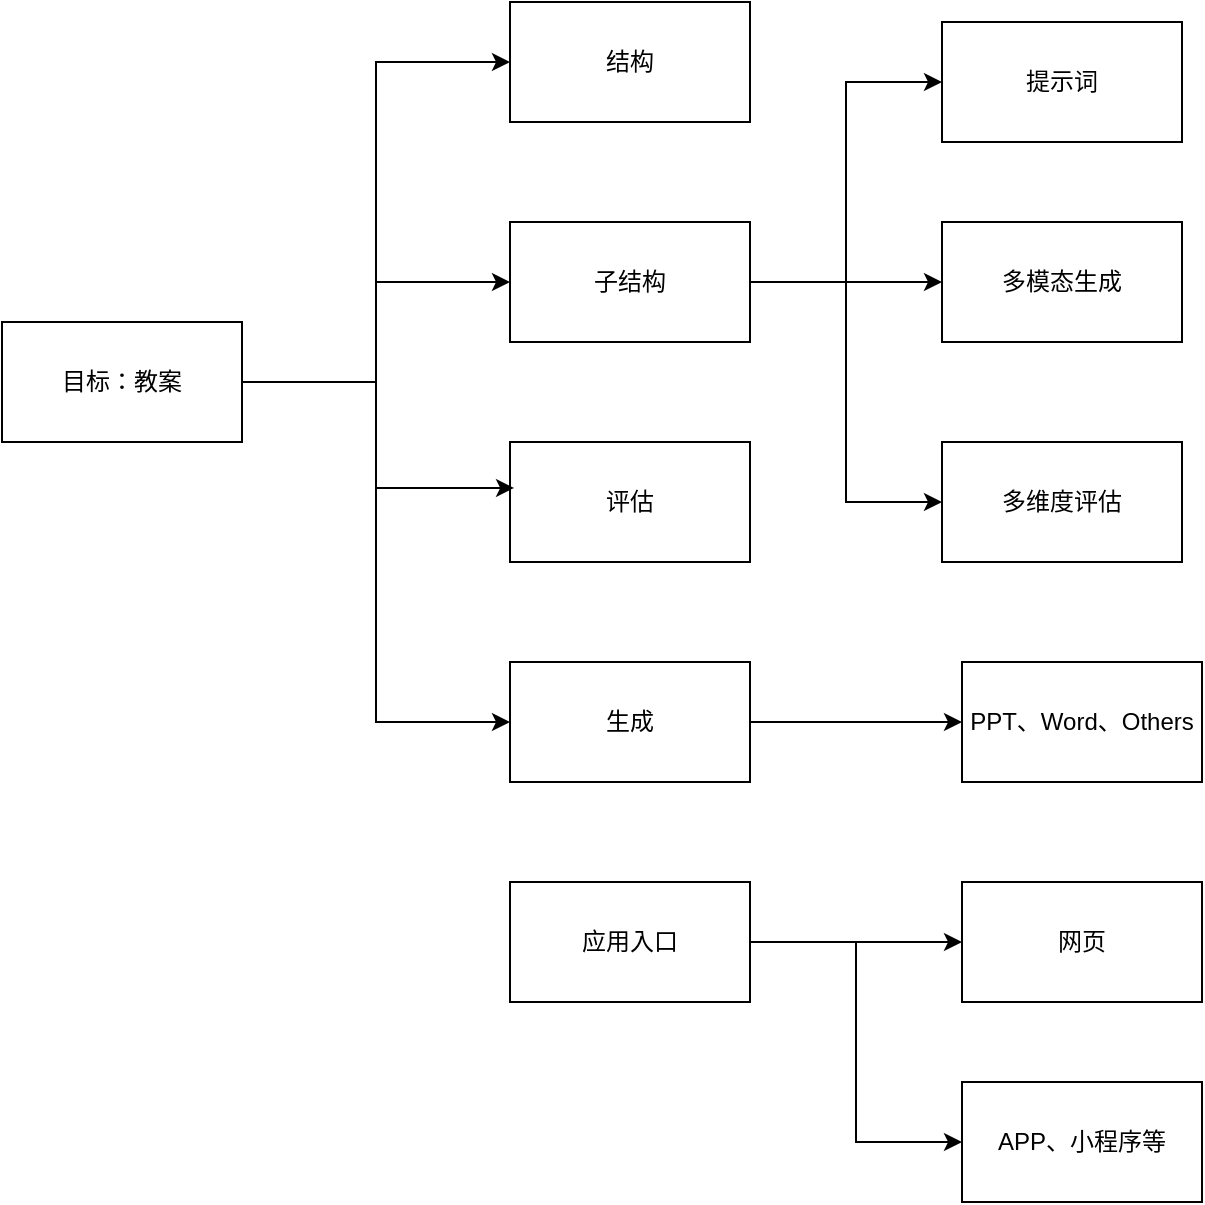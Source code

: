 <mxfile version="26.0.11">
  <diagram name="Page-1" id="FRgtKvkJQuMC_IcCLfbV">
    <mxGraphModel dx="1072" dy="608" grid="1" gridSize="10" guides="1" tooltips="1" connect="1" arrows="1" fold="1" page="1" pageScale="1" pageWidth="827" pageHeight="1169" math="0" shadow="0">
      <root>
        <mxCell id="0" />
        <mxCell id="1" parent="0" />
        <mxCell id="QSQJtoIdxtViV7Ph-10w-16" style="edgeStyle=orthogonalEdgeStyle;rounded=0;orthogonalLoop=1;jettySize=auto;html=1;entryX=0;entryY=0.5;entryDx=0;entryDy=0;" edge="1" parent="1" source="QSQJtoIdxtViV7Ph-10w-1" target="QSQJtoIdxtViV7Ph-10w-2">
          <mxGeometry relative="1" as="geometry" />
        </mxCell>
        <mxCell id="QSQJtoIdxtViV7Ph-10w-17" style="edgeStyle=orthogonalEdgeStyle;rounded=0;orthogonalLoop=1;jettySize=auto;html=1;entryX=0;entryY=0.5;entryDx=0;entryDy=0;" edge="1" parent="1" source="QSQJtoIdxtViV7Ph-10w-1" target="QSQJtoIdxtViV7Ph-10w-3">
          <mxGeometry relative="1" as="geometry" />
        </mxCell>
        <mxCell id="QSQJtoIdxtViV7Ph-10w-19" style="edgeStyle=orthogonalEdgeStyle;rounded=0;orthogonalLoop=1;jettySize=auto;html=1;entryX=0;entryY=0.5;entryDx=0;entryDy=0;" edge="1" parent="1" source="QSQJtoIdxtViV7Ph-10w-1" target="QSQJtoIdxtViV7Ph-10w-6">
          <mxGeometry relative="1" as="geometry" />
        </mxCell>
        <mxCell id="QSQJtoIdxtViV7Ph-10w-1" value="目标：教案" style="rounded=0;whiteSpace=wrap;html=1;" vertex="1" parent="1">
          <mxGeometry x="40" y="220" width="120" height="60" as="geometry" />
        </mxCell>
        <mxCell id="QSQJtoIdxtViV7Ph-10w-2" value="结构" style="rounded=0;whiteSpace=wrap;html=1;" vertex="1" parent="1">
          <mxGeometry x="294" y="60" width="120" height="60" as="geometry" />
        </mxCell>
        <mxCell id="QSQJtoIdxtViV7Ph-10w-12" style="edgeStyle=orthogonalEdgeStyle;rounded=0;orthogonalLoop=1;jettySize=auto;html=1;entryX=0;entryY=0.5;entryDx=0;entryDy=0;" edge="1" parent="1" source="QSQJtoIdxtViV7Ph-10w-3" target="QSQJtoIdxtViV7Ph-10w-4">
          <mxGeometry relative="1" as="geometry" />
        </mxCell>
        <mxCell id="QSQJtoIdxtViV7Ph-10w-13" style="edgeStyle=orthogonalEdgeStyle;rounded=0;orthogonalLoop=1;jettySize=auto;html=1;entryX=0;entryY=0.5;entryDx=0;entryDy=0;" edge="1" parent="1" source="QSQJtoIdxtViV7Ph-10w-3" target="QSQJtoIdxtViV7Ph-10w-7">
          <mxGeometry relative="1" as="geometry" />
        </mxCell>
        <mxCell id="QSQJtoIdxtViV7Ph-10w-14" style="edgeStyle=orthogonalEdgeStyle;rounded=0;orthogonalLoop=1;jettySize=auto;html=1;entryX=0;entryY=0.5;entryDx=0;entryDy=0;" edge="1" parent="1" source="QSQJtoIdxtViV7Ph-10w-3" target="QSQJtoIdxtViV7Ph-10w-10">
          <mxGeometry relative="1" as="geometry" />
        </mxCell>
        <mxCell id="QSQJtoIdxtViV7Ph-10w-3" value="子结构" style="rounded=0;whiteSpace=wrap;html=1;" vertex="1" parent="1">
          <mxGeometry x="294" y="170" width="120" height="60" as="geometry" />
        </mxCell>
        <mxCell id="QSQJtoIdxtViV7Ph-10w-4" value="提示词" style="rounded=0;whiteSpace=wrap;html=1;" vertex="1" parent="1">
          <mxGeometry x="510" y="70" width="120" height="60" as="geometry" />
        </mxCell>
        <mxCell id="QSQJtoIdxtViV7Ph-10w-5" value="评估" style="rounded=0;whiteSpace=wrap;html=1;" vertex="1" parent="1">
          <mxGeometry x="294" y="280" width="120" height="60" as="geometry" />
        </mxCell>
        <mxCell id="QSQJtoIdxtViV7Ph-10w-15" style="edgeStyle=orthogonalEdgeStyle;rounded=0;orthogonalLoop=1;jettySize=auto;html=1;" edge="1" parent="1" source="QSQJtoIdxtViV7Ph-10w-6" target="QSQJtoIdxtViV7Ph-10w-11">
          <mxGeometry relative="1" as="geometry" />
        </mxCell>
        <mxCell id="QSQJtoIdxtViV7Ph-10w-6" value="生成" style="rounded=0;whiteSpace=wrap;html=1;" vertex="1" parent="1">
          <mxGeometry x="294" y="390" width="120" height="60" as="geometry" />
        </mxCell>
        <mxCell id="QSQJtoIdxtViV7Ph-10w-7" value="多模态生成" style="rounded=0;whiteSpace=wrap;html=1;" vertex="1" parent="1">
          <mxGeometry x="510" y="170" width="120" height="60" as="geometry" />
        </mxCell>
        <mxCell id="QSQJtoIdxtViV7Ph-10w-10" value="多维度评估" style="rounded=0;whiteSpace=wrap;html=1;" vertex="1" parent="1">
          <mxGeometry x="510" y="280" width="120" height="60" as="geometry" />
        </mxCell>
        <mxCell id="QSQJtoIdxtViV7Ph-10w-11" value="PPT、Word、Others" style="rounded=0;whiteSpace=wrap;html=1;" vertex="1" parent="1">
          <mxGeometry x="520" y="390" width="120" height="60" as="geometry" />
        </mxCell>
        <mxCell id="QSQJtoIdxtViV7Ph-10w-18" style="edgeStyle=orthogonalEdgeStyle;rounded=0;orthogonalLoop=1;jettySize=auto;html=1;entryX=0.017;entryY=0.383;entryDx=0;entryDy=0;entryPerimeter=0;" edge="1" parent="1" source="QSQJtoIdxtViV7Ph-10w-1" target="QSQJtoIdxtViV7Ph-10w-5">
          <mxGeometry relative="1" as="geometry" />
        </mxCell>
        <mxCell id="QSQJtoIdxtViV7Ph-10w-23" style="edgeStyle=orthogonalEdgeStyle;rounded=0;orthogonalLoop=1;jettySize=auto;html=1;entryX=0;entryY=0.5;entryDx=0;entryDy=0;" edge="1" parent="1" source="QSQJtoIdxtViV7Ph-10w-20" target="QSQJtoIdxtViV7Ph-10w-21">
          <mxGeometry relative="1" as="geometry" />
        </mxCell>
        <mxCell id="QSQJtoIdxtViV7Ph-10w-24" style="edgeStyle=orthogonalEdgeStyle;rounded=0;orthogonalLoop=1;jettySize=auto;html=1;entryX=0;entryY=0.5;entryDx=0;entryDy=0;" edge="1" parent="1" source="QSQJtoIdxtViV7Ph-10w-20" target="QSQJtoIdxtViV7Ph-10w-22">
          <mxGeometry relative="1" as="geometry" />
        </mxCell>
        <mxCell id="QSQJtoIdxtViV7Ph-10w-20" value="应用入口" style="rounded=0;whiteSpace=wrap;html=1;" vertex="1" parent="1">
          <mxGeometry x="294" y="500" width="120" height="60" as="geometry" />
        </mxCell>
        <mxCell id="QSQJtoIdxtViV7Ph-10w-21" value="网页" style="rounded=0;whiteSpace=wrap;html=1;" vertex="1" parent="1">
          <mxGeometry x="520" y="500" width="120" height="60" as="geometry" />
        </mxCell>
        <mxCell id="QSQJtoIdxtViV7Ph-10w-22" value="APP、小程序等" style="rounded=0;whiteSpace=wrap;html=1;" vertex="1" parent="1">
          <mxGeometry x="520" y="600" width="120" height="60" as="geometry" />
        </mxCell>
      </root>
    </mxGraphModel>
  </diagram>
</mxfile>
